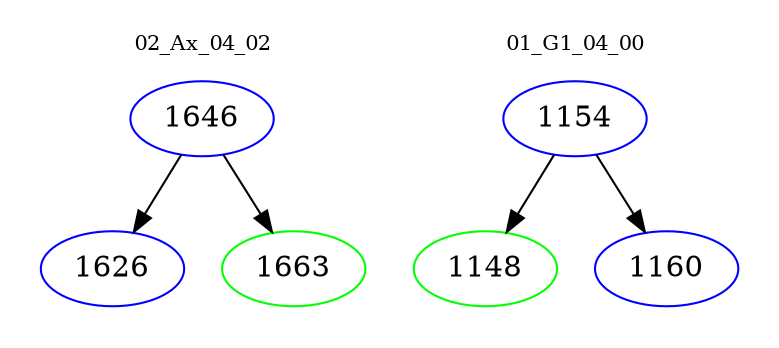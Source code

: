 digraph{
subgraph cluster_0 {
color = white
label = "02_Ax_04_02";
fontsize=10;
T0_1646 [label="1646", color="blue"]
T0_1646 -> T0_1626 [color="black"]
T0_1626 [label="1626", color="blue"]
T0_1646 -> T0_1663 [color="black"]
T0_1663 [label="1663", color="green"]
}
subgraph cluster_1 {
color = white
label = "01_G1_04_00";
fontsize=10;
T1_1154 [label="1154", color="blue"]
T1_1154 -> T1_1148 [color="black"]
T1_1148 [label="1148", color="green"]
T1_1154 -> T1_1160 [color="black"]
T1_1160 [label="1160", color="blue"]
}
}
